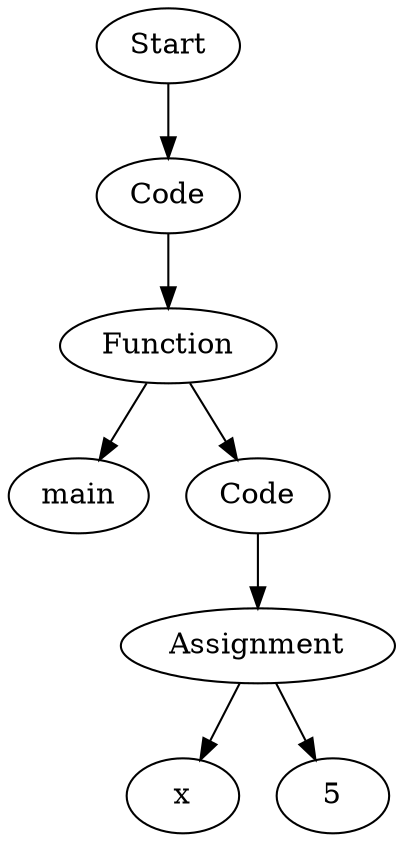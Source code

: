 digraph AST {
  "134272668299808" [label="Start"];
  "134272668299808" -> "134272668302208";
  "134272668302208" [label="Code"];
  "134272668302208" -> "134272668291216";
  "134272668291216" [label="Function"];
  "134272668291216" -> "134272668297648";
  "134272668291216" -> "134272668294240";
  "134272668297648" [label="main"];
  "134272668294240" [label="Code"];
  "134272668294240" -> "134272668303168";
  "134272668303168" [label="Assignment"];
  "134272668303168" -> "134272668291792";
  "134272668303168" -> "134272668294336";
  "134272668291792" [label="x"];
  "134272668294336" [label="5"];
}
